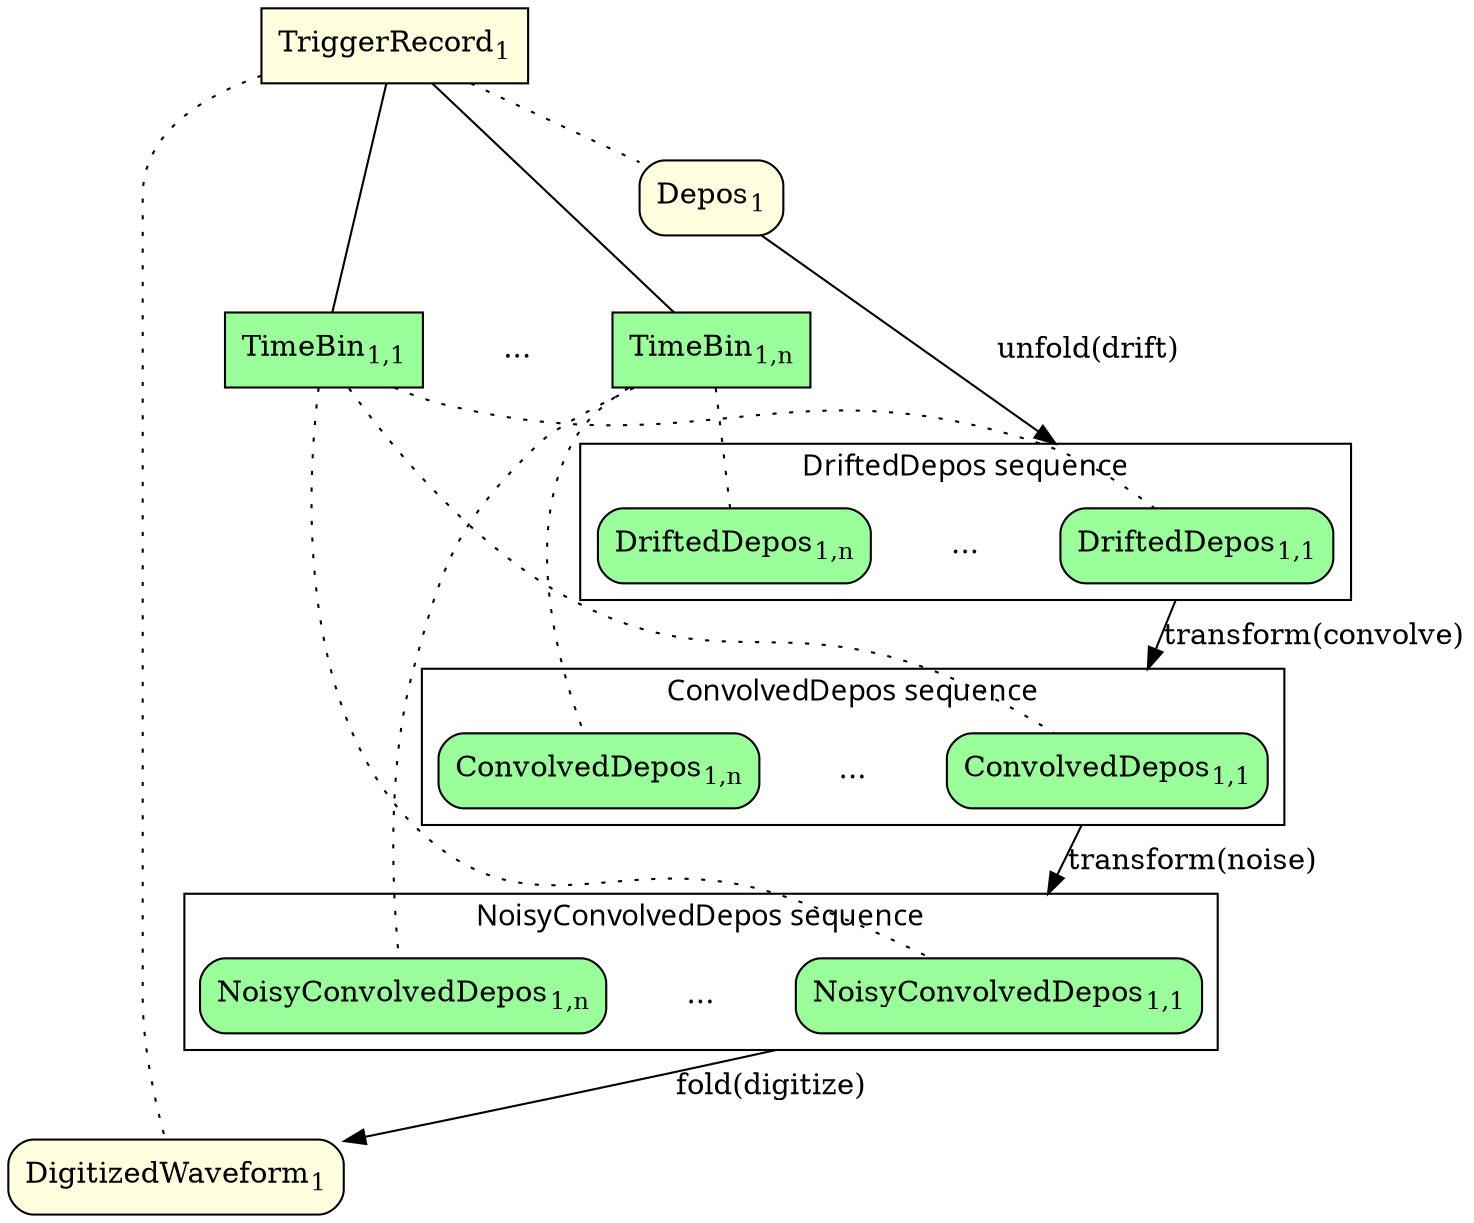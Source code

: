 digraph g {
 fontname="sans-serif";
 compound=true;

 # All data product sets are in rectangular nodes
 node [shape=box, style=filled];
 tr1 [label=<TriggerRecord<sub>1</sub>>, fillcolor=lightyellow];

 subgraph cluster_tb{
  peripheries=0
  tb1 [label=<TimeBin<sub>1,1</sub>>, fillcolor=palegreen1];
  tbdots [label="...", shape=plaintext, style=rounded, margin=0]
  tb2 [label=<TimeBin<sub>1,n</sub>>, fillcolor=palegreen1];
 }

 # Data product sets are connected with data products by solid lines.
 edge [style=solid, arrowhead=none];
 tr1 -> tb1;
 tr1 -> tb2;


 # All data products are in rounded rectangle nodes
 node [shape=box, style="filled,rounded"]

 # TR-level products are yellow
 node [fillcolor=lightyellow]
 depos [label=<Depos<sub>1</sub>>]
 dw [label=<DigitizedWaveform<sub>1</sub>>];

 depos -> tb2 [style=invis]

 # TB-level products are palegreen1
 node [fillcolor=palegreen1]

  subgraph cluster_unfold {
   label="DriftedDepos sequence";
   dd1 [label=<DriftedDepos<sub>1,1</sub>>];
   ddots [label="...", shape=plaintext, style=rounded, margin=0]
   ddn [label=<DriftedDepos<sub>1,n</sub>>];
 }

  subgraph cluster_conv {
    label="ConvolvedDepos sequence";
    cd1 [label=<ConvolvedDepos<sub>1,1</sub>>];
    cdots [label="...", shape=plaintext, style=rounded, margin=0]
    cdn [label=<ConvolvedDepos<sub>1,n</sub>>];
  }

 subgraph cluster_noise {
   label="NoisyConvolvedDepos sequence";
   ncd1 [label=<NoisyConvolvedDepos<sub>1,1</sub>>];
   ndots [label="...", shape=plaintext, style=rounded, margin=0]
   ncdn [label=<NoisyConvolvedDepos<sub>1,n</sub>>];
 }

 # Data products are connected with data product sets by dotted lines.
 edge [style=dotted, arrowhead=none];
 tr1 -> depos;
 tb1 -> dd1;
 tb2 -> ddn;
 tb1 -> cd1;
 tb2 -> cdn;
 tb1 -> ncd1;
 tb2 -> ncdn;
 tr1 -> dw;

 # Algorithms creating data products are indicated by arrows with solid lines.
 edge [style=solid, arrowhead=normal];
 depos -> dd1 [label="unfold(drift)", lhead=cluster_unfold];
 dd1 -> cd1 [label="transform(convolve)", ltail=cluster_unfold, lhead=cluster_conv];
 cd1 -> ncd1 [label="transform(noise)", ltail=cluster_conv, lhead=cluster_noise];
 ncd1 -> dw [label="fold(digitize)", ltail=cluster_noise];
}
